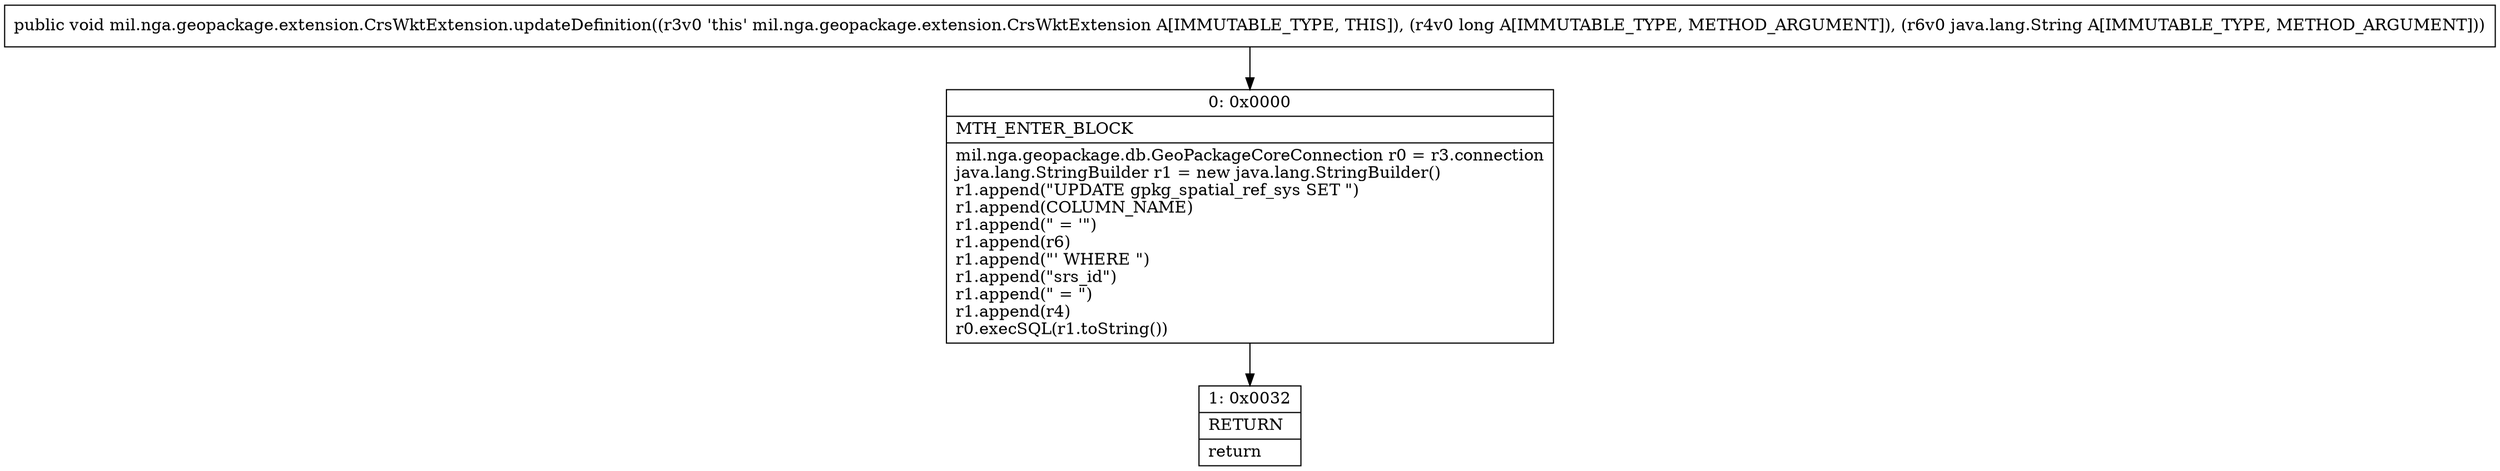 digraph "CFG formil.nga.geopackage.extension.CrsWktExtension.updateDefinition(JLjava\/lang\/String;)V" {
Node_0 [shape=record,label="{0\:\ 0x0000|MTH_ENTER_BLOCK\l|mil.nga.geopackage.db.GeoPackageCoreConnection r0 = r3.connection\ljava.lang.StringBuilder r1 = new java.lang.StringBuilder()\lr1.append(\"UPDATE gpkg_spatial_ref_sys SET \")\lr1.append(COLUMN_NAME)\lr1.append(\" = '\")\lr1.append(r6)\lr1.append(\"' WHERE \")\lr1.append(\"srs_id\")\lr1.append(\" = \")\lr1.append(r4)\lr0.execSQL(r1.toString())\l}"];
Node_1 [shape=record,label="{1\:\ 0x0032|RETURN\l|return\l}"];
MethodNode[shape=record,label="{public void mil.nga.geopackage.extension.CrsWktExtension.updateDefinition((r3v0 'this' mil.nga.geopackage.extension.CrsWktExtension A[IMMUTABLE_TYPE, THIS]), (r4v0 long A[IMMUTABLE_TYPE, METHOD_ARGUMENT]), (r6v0 java.lang.String A[IMMUTABLE_TYPE, METHOD_ARGUMENT])) }"];
MethodNode -> Node_0;
Node_0 -> Node_1;
}

